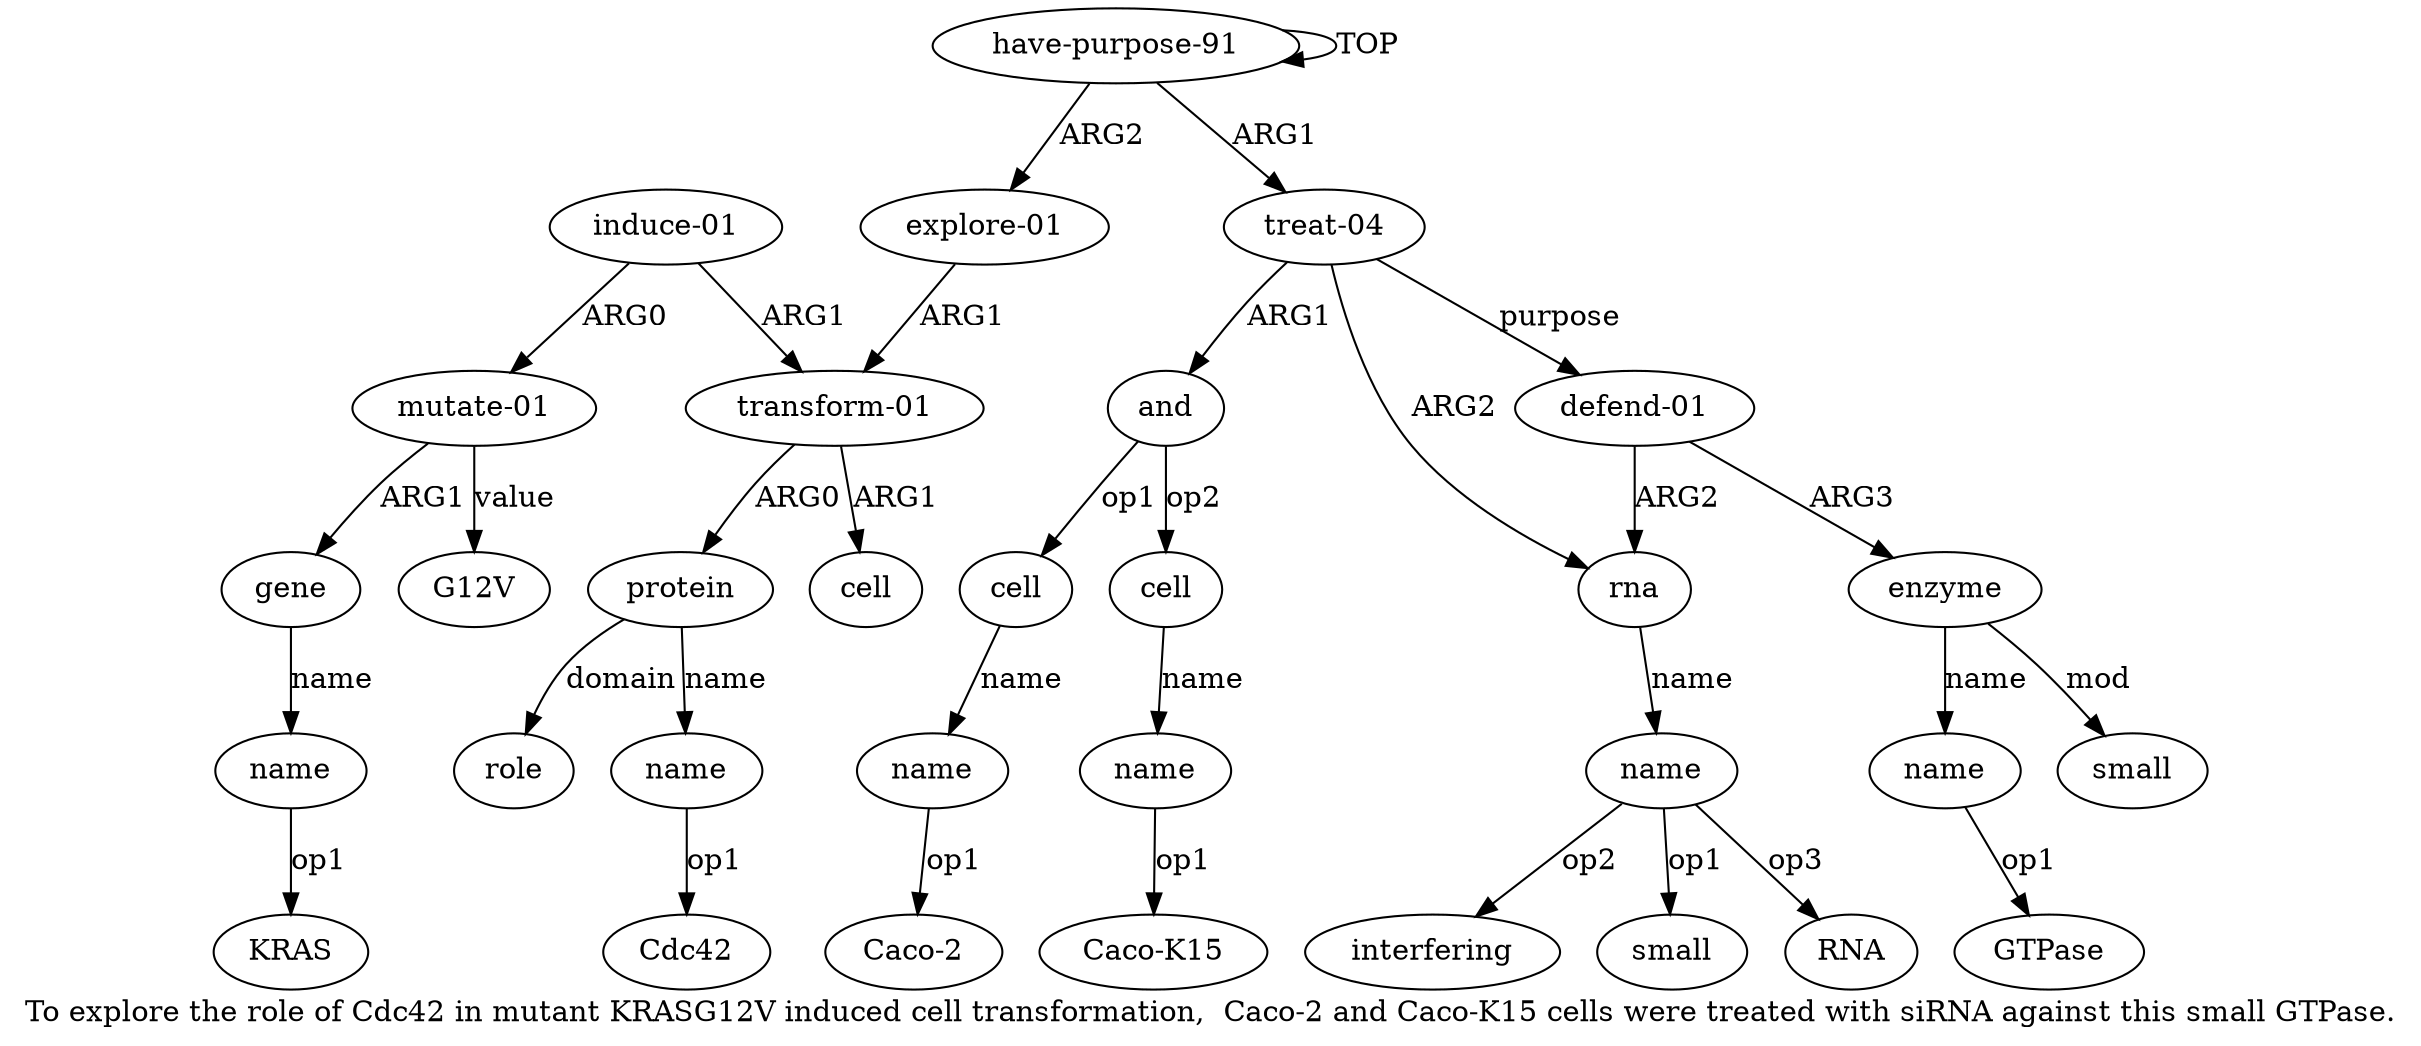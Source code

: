 digraph  {
	graph [label="To explore the role of Cdc42 in mutant KRASG12V induced cell transformation,  Caco-2 and Caco-K15 cells were treated with siRNA \
against this small GTPase."];
	node [label="\N"];
	a20	 [color=black,
		gold_ind=20,
		gold_label="mutate-01",
		label="mutate-01",
		test_ind=20,
		test_label="mutate-01"];
	a21	 [color=black,
		gold_ind=21,
		gold_label=gene,
		label=gene,
		test_ind=21,
		test_label=gene];
	a20 -> a21 [key=0,
	color=black,
	gold_label=ARG1,
	label=ARG1,
	test_label=ARG1];
"a20 G12V" [color=black,
	gold_ind=-1,
	gold_label=G12V,
	label=G12V,
	test_ind=-1,
	test_label=G12V];
a20 -> "a20 G12V" [key=0,
color=black,
gold_label=value,
label=value,
test_label=value];
a22 [color=black,
gold_ind=22,
gold_label=name,
label=name,
test_ind=22,
test_label=name];
a21 -> a22 [key=0,
color=black,
gold_label=name,
label=name,
test_label=name];
"a22 KRAS" [color=black,
gold_ind=-1,
gold_label=KRAS,
label=KRAS,
test_ind=-1,
test_label=KRAS];
a22 -> "a22 KRAS" [key=0,
color=black,
gold_label=op1,
label=op1,
test_label=op1];
"a16 Cdc42" [color=black,
gold_ind=-1,
gold_label=Cdc42,
label=Cdc42,
test_ind=-1,
test_label=Cdc42];
"a8 interfering" [color=black,
gold_ind=-1,
gold_label=interfering,
label=interfering,
test_ind=-1,
test_label=interfering];
"a4 Caco-2" [color=black,
gold_ind=-1,
gold_label="Caco-2",
label="Caco-2",
test_ind=-1,
test_label="Caco-2"];
"a6 Caco-K15" [color=black,
gold_ind=-1,
gold_label="Caco-K15",
label="Caco-K15",
test_ind=-1,
test_label="Caco-K15"];
"a11 GTPase" [color=black,
gold_ind=-1,
gold_label=GTPase,
label=GTPase,
test_ind=-1,
test_label=GTPase];
a15 [color=black,
gold_ind=15,
gold_label=protein,
label=protein,
test_ind=15,
test_label=protein];
a17 [color=black,
gold_ind=17,
gold_label=role,
label=role,
test_ind=17,
test_label=role];
a15 -> a17 [key=0,
color=black,
gold_label=domain,
label=domain,
test_label=domain];
a16 [color=black,
gold_ind=16,
gold_label=name,
label=name,
test_ind=16,
test_label=name];
a15 -> a16 [key=0,
color=black,
gold_label=name,
label=name,
test_label=name];
a14 [color=black,
gold_ind=14,
gold_label="transform-01",
label="transform-01",
test_ind=14,
test_label="transform-01"];
a14 -> a15 [key=0,
color=black,
gold_label=ARG0,
label=ARG0,
test_label=ARG0];
a18 [color=black,
gold_ind=18,
gold_label=cell,
label=cell,
test_ind=18,
test_label=cell];
a14 -> a18 [key=0,
color=black,
gold_label=ARG1,
label=ARG1,
test_label=ARG1];
a16 -> "a16 Cdc42" [key=0,
color=black,
gold_label=op1,
label=op1,
test_label=op1];
a11 [color=black,
gold_ind=11,
gold_label=name,
label=name,
test_ind=11,
test_label=name];
a11 -> "a11 GTPase" [key=0,
color=black,
gold_label=op1,
label=op1,
test_label=op1];
a10 [color=black,
gold_ind=10,
gold_label=enzyme,
label=enzyme,
test_ind=10,
test_label=enzyme];
a10 -> a11 [key=0,
color=black,
gold_label=name,
label=name,
test_label=name];
a12 [color=black,
gold_ind=12,
gold_label=small,
label=small,
test_ind=12,
test_label=small];
a10 -> a12 [key=0,
color=black,
gold_label=mod,
label=mod,
test_label=mod];
a13 [color=black,
gold_ind=13,
gold_label="explore-01",
label="explore-01",
test_ind=13,
test_label="explore-01"];
a13 -> a14 [key=0,
color=black,
gold_label=ARG1,
label=ARG1,
test_label=ARG1];
a19 [color=black,
gold_ind=19,
gold_label="induce-01",
label="induce-01",
test_ind=19,
test_label="induce-01"];
a19 -> a20 [key=0,
color=black,
gold_label=ARG0,
label=ARG0,
test_label=ARG0];
a19 -> a14 [key=0,
color=black,
gold_label=ARG1,
label=ARG1,
test_label=ARG1];
a1 [color=black,
gold_ind=1,
gold_label="treat-04",
label="treat-04",
test_ind=1,
test_label="treat-04"];
a2 [color=black,
gold_ind=2,
gold_label=and,
label=and,
test_ind=2,
test_label=and];
a1 -> a2 [key=0,
color=black,
gold_label=ARG1,
label=ARG1,
test_label=ARG1];
a7 [color=black,
gold_ind=7,
gold_label=rna,
label=rna,
test_ind=7,
test_label=rna];
a1 -> a7 [key=0,
color=black,
gold_label=ARG2,
label=ARG2,
test_label=ARG2];
a9 [color=black,
gold_ind=9,
gold_label="defend-01",
label="defend-01",
test_ind=9,
test_label="defend-01"];
a1 -> a9 [key=0,
color=black,
gold_label=purpose,
label=purpose,
test_label=purpose];
a0 [color=black,
gold_ind=0,
gold_label="have-purpose-91",
label="have-purpose-91",
test_ind=0,
test_label="have-purpose-91"];
a0 -> a13 [key=0,
color=black,
gold_label=ARG2,
label=ARG2,
test_label=ARG2];
a0 -> a1 [key=0,
color=black,
gold_label=ARG1,
label=ARG1,
test_label=ARG1];
a0 -> a0 [key=0,
color=black,
gold_label=TOP,
label=TOP,
test_label=TOP];
a3 [color=black,
gold_ind=3,
gold_label=cell,
label=cell,
test_ind=3,
test_label=cell];
a4 [color=black,
gold_ind=4,
gold_label=name,
label=name,
test_ind=4,
test_label=name];
a3 -> a4 [key=0,
color=black,
gold_label=name,
label=name,
test_label=name];
a2 -> a3 [key=0,
color=black,
gold_label=op1,
label=op1,
test_label=op1];
a5 [color=black,
gold_ind=5,
gold_label=cell,
label=cell,
test_ind=5,
test_label=cell];
a2 -> a5 [key=0,
color=black,
gold_label=op2,
label=op2,
test_label=op2];
a6 [color=black,
gold_ind=6,
gold_label=name,
label=name,
test_ind=6,
test_label=name];
a5 -> a6 [key=0,
color=black,
gold_label=name,
label=name,
test_label=name];
a4 -> "a4 Caco-2" [key=0,
color=black,
gold_label=op1,
label=op1,
test_label=op1];
a8 [color=black,
gold_ind=8,
gold_label=name,
label=name,
test_ind=8,
test_label=name];
a7 -> a8 [key=0,
color=black,
gold_label=name,
label=name,
test_label=name];
a6 -> "a6 Caco-K15" [key=0,
color=black,
gold_label=op1,
label=op1,
test_label=op1];
a9 -> a10 [key=0,
color=black,
gold_label=ARG3,
label=ARG3,
test_label=ARG3];
a9 -> a7 [key=0,
color=black,
gold_label=ARG2,
label=ARG2,
test_label=ARG2];
a8 -> "a8 interfering" [key=0,
color=black,
gold_label=op2,
label=op2,
test_label=op2];
"a8 small" [color=black,
gold_ind=-1,
gold_label=small,
label=small,
test_ind=-1,
test_label=small];
a8 -> "a8 small" [key=0,
color=black,
gold_label=op1,
label=op1,
test_label=op1];
"a8 RNA" [color=black,
gold_ind=-1,
gold_label=RNA,
label=RNA,
test_ind=-1,
test_label=RNA];
a8 -> "a8 RNA" [key=0,
color=black,
gold_label=op3,
label=op3,
test_label=op3];
}
